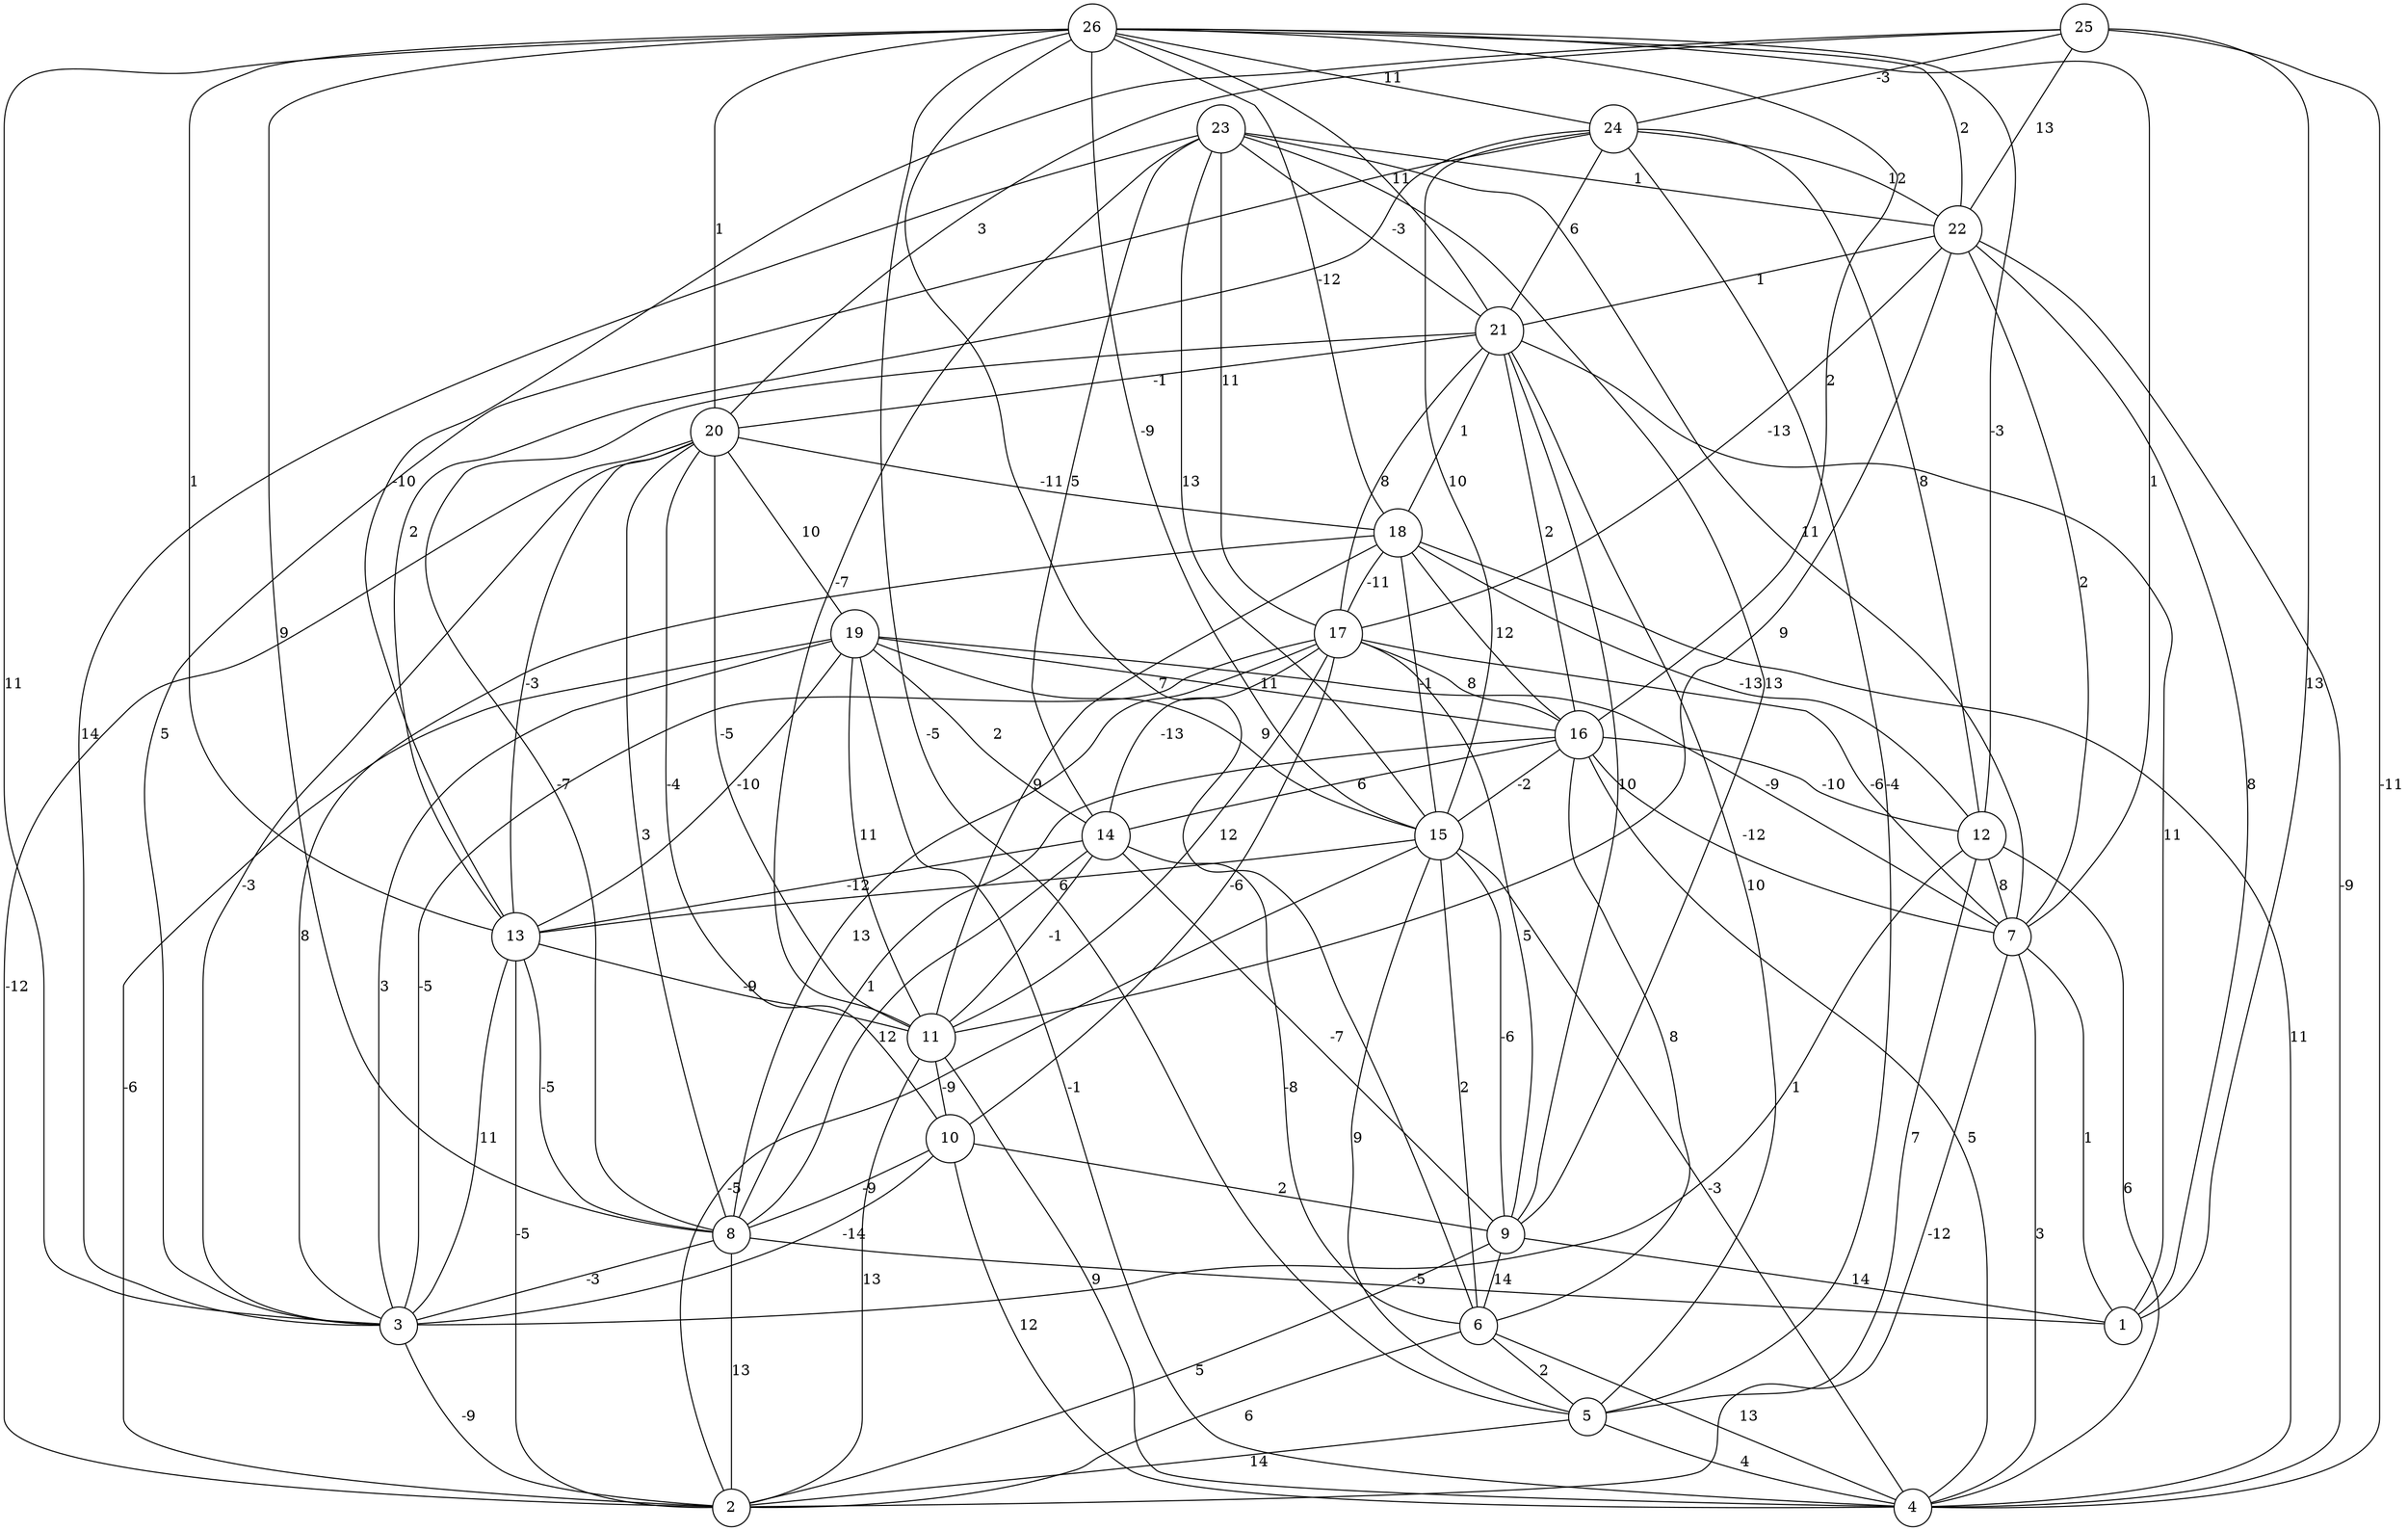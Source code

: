 graph { 
	 fontname="Helvetica,Arial,sans-serif" 
	 node [shape = circle]; 
	 26 -- 3 [label = "11"];
	 26 -- 5 [label = "-5"];
	 26 -- 6 [label = "7"];
	 26 -- 7 [label = "1"];
	 26 -- 8 [label = "9"];
	 26 -- 12 [label = "-3"];
	 26 -- 13 [label = "1"];
	 26 -- 15 [label = "-9"];
	 26 -- 16 [label = "2"];
	 26 -- 18 [label = "-12"];
	 26 -- 20 [label = "1"];
	 26 -- 21 [label = "11"];
	 26 -- 22 [label = "2"];
	 26 -- 24 [label = "11"];
	 25 -- 1 [label = "13"];
	 25 -- 4 [label = "-11"];
	 25 -- 13 [label = "-10"];
	 25 -- 20 [label = "3"];
	 25 -- 22 [label = "13"];
	 25 -- 24 [label = "-3"];
	 24 -- 3 [label = "5"];
	 24 -- 5 [label = "-4"];
	 24 -- 12 [label = "8"];
	 24 -- 13 [label = "2"];
	 24 -- 15 [label = "10"];
	 24 -- 21 [label = "6"];
	 24 -- 22 [label = "12"];
	 23 -- 3 [label = "14"];
	 23 -- 7 [label = "11"];
	 23 -- 9 [label = "13"];
	 23 -- 11 [label = "-7"];
	 23 -- 14 [label = "5"];
	 23 -- 15 [label = "13"];
	 23 -- 17 [label = "11"];
	 23 -- 21 [label = "-3"];
	 23 -- 22 [label = "1"];
	 22 -- 1 [label = "8"];
	 22 -- 4 [label = "-9"];
	 22 -- 7 [label = "2"];
	 22 -- 11 [label = "9"];
	 22 -- 17 [label = "-13"];
	 22 -- 21 [label = "1"];
	 21 -- 1 [label = "11"];
	 21 -- 5 [label = "10"];
	 21 -- 8 [label = "-7"];
	 21 -- 9 [label = "10"];
	 21 -- 16 [label = "2"];
	 21 -- 17 [label = "8"];
	 21 -- 18 [label = "1"];
	 21 -- 20 [label = "-1"];
	 20 -- 2 [label = "-12"];
	 20 -- 3 [label = "-3"];
	 20 -- 8 [label = "3"];
	 20 -- 10 [label = "-4"];
	 20 -- 11 [label = "-5"];
	 20 -- 13 [label = "-3"];
	 20 -- 18 [label = "-11"];
	 20 -- 19 [label = "10"];
	 19 -- 2 [label = "-6"];
	 19 -- 3 [label = "3"];
	 19 -- 4 [label = "-1"];
	 19 -- 7 [label = "-9"];
	 19 -- 11 [label = "11"];
	 19 -- 13 [label = "-10"];
	 19 -- 14 [label = "2"];
	 19 -- 15 [label = "9"];
	 19 -- 16 [label = "11"];
	 18 -- 3 [label = "8"];
	 18 -- 4 [label = "11"];
	 18 -- 11 [label = "9"];
	 18 -- 12 [label = "-13"];
	 18 -- 15 [label = "-1"];
	 18 -- 16 [label = "12"];
	 18 -- 17 [label = "-11"];
	 17 -- 3 [label = "-5"];
	 17 -- 7 [label = "-6"];
	 17 -- 8 [label = "13"];
	 17 -- 9 [label = "5"];
	 17 -- 10 [label = "-6"];
	 17 -- 11 [label = "12"];
	 17 -- 14 [label = "-13"];
	 17 -- 16 [label = "8"];
	 16 -- 4 [label = "5"];
	 16 -- 6 [label = "8"];
	 16 -- 7 [label = "-12"];
	 16 -- 8 [label = "1"];
	 16 -- 12 [label = "-10"];
	 16 -- 14 [label = "6"];
	 16 -- 15 [label = "-2"];
	 15 -- 2 [label = "-5"];
	 15 -- 4 [label = "-3"];
	 15 -- 5 [label = "9"];
	 15 -- 6 [label = "2"];
	 15 -- 9 [label = "-6"];
	 15 -- 13 [label = "6"];
	 14 -- 6 [label = "-8"];
	 14 -- 8 [label = "12"];
	 14 -- 9 [label = "-7"];
	 14 -- 11 [label = "-1"];
	 14 -- 13 [label = "-12"];
	 13 -- 2 [label = "-5"];
	 13 -- 3 [label = "11"];
	 13 -- 8 [label = "-5"];
	 13 -- 11 [label = "-9"];
	 12 -- 3 [label = "1"];
	 12 -- 4 [label = "6"];
	 12 -- 5 [label = "7"];
	 12 -- 7 [label = "8"];
	 11 -- 2 [label = "13"];
	 11 -- 4 [label = "9"];
	 11 -- 10 [label = "-9"];
	 10 -- 3 [label = "-14"];
	 10 -- 4 [label = "12"];
	 10 -- 8 [label = "-9"];
	 10 -- 9 [label = "2"];
	 9 -- 1 [label = "14"];
	 9 -- 2 [label = "5"];
	 9 -- 6 [label = "14"];
	 8 -- 1 [label = "-5"];
	 8 -- 2 [label = "13"];
	 8 -- 3 [label = "-3"];
	 7 -- 1 [label = "1"];
	 7 -- 2 [label = "-12"];
	 7 -- 4 [label = "3"];
	 6 -- 2 [label = "6"];
	 6 -- 4 [label = "13"];
	 6 -- 5 [label = "2"];
	 5 -- 2 [label = "14"];
	 5 -- 4 [label = "4"];
	 3 -- 2 [label = "-9"];
	 1;
	 2;
	 3;
	 4;
	 5;
	 6;
	 7;
	 8;
	 9;
	 10;
	 11;
	 12;
	 13;
	 14;
	 15;
	 16;
	 17;
	 18;
	 19;
	 20;
	 21;
	 22;
	 23;
	 24;
	 25;
	 26;
}
